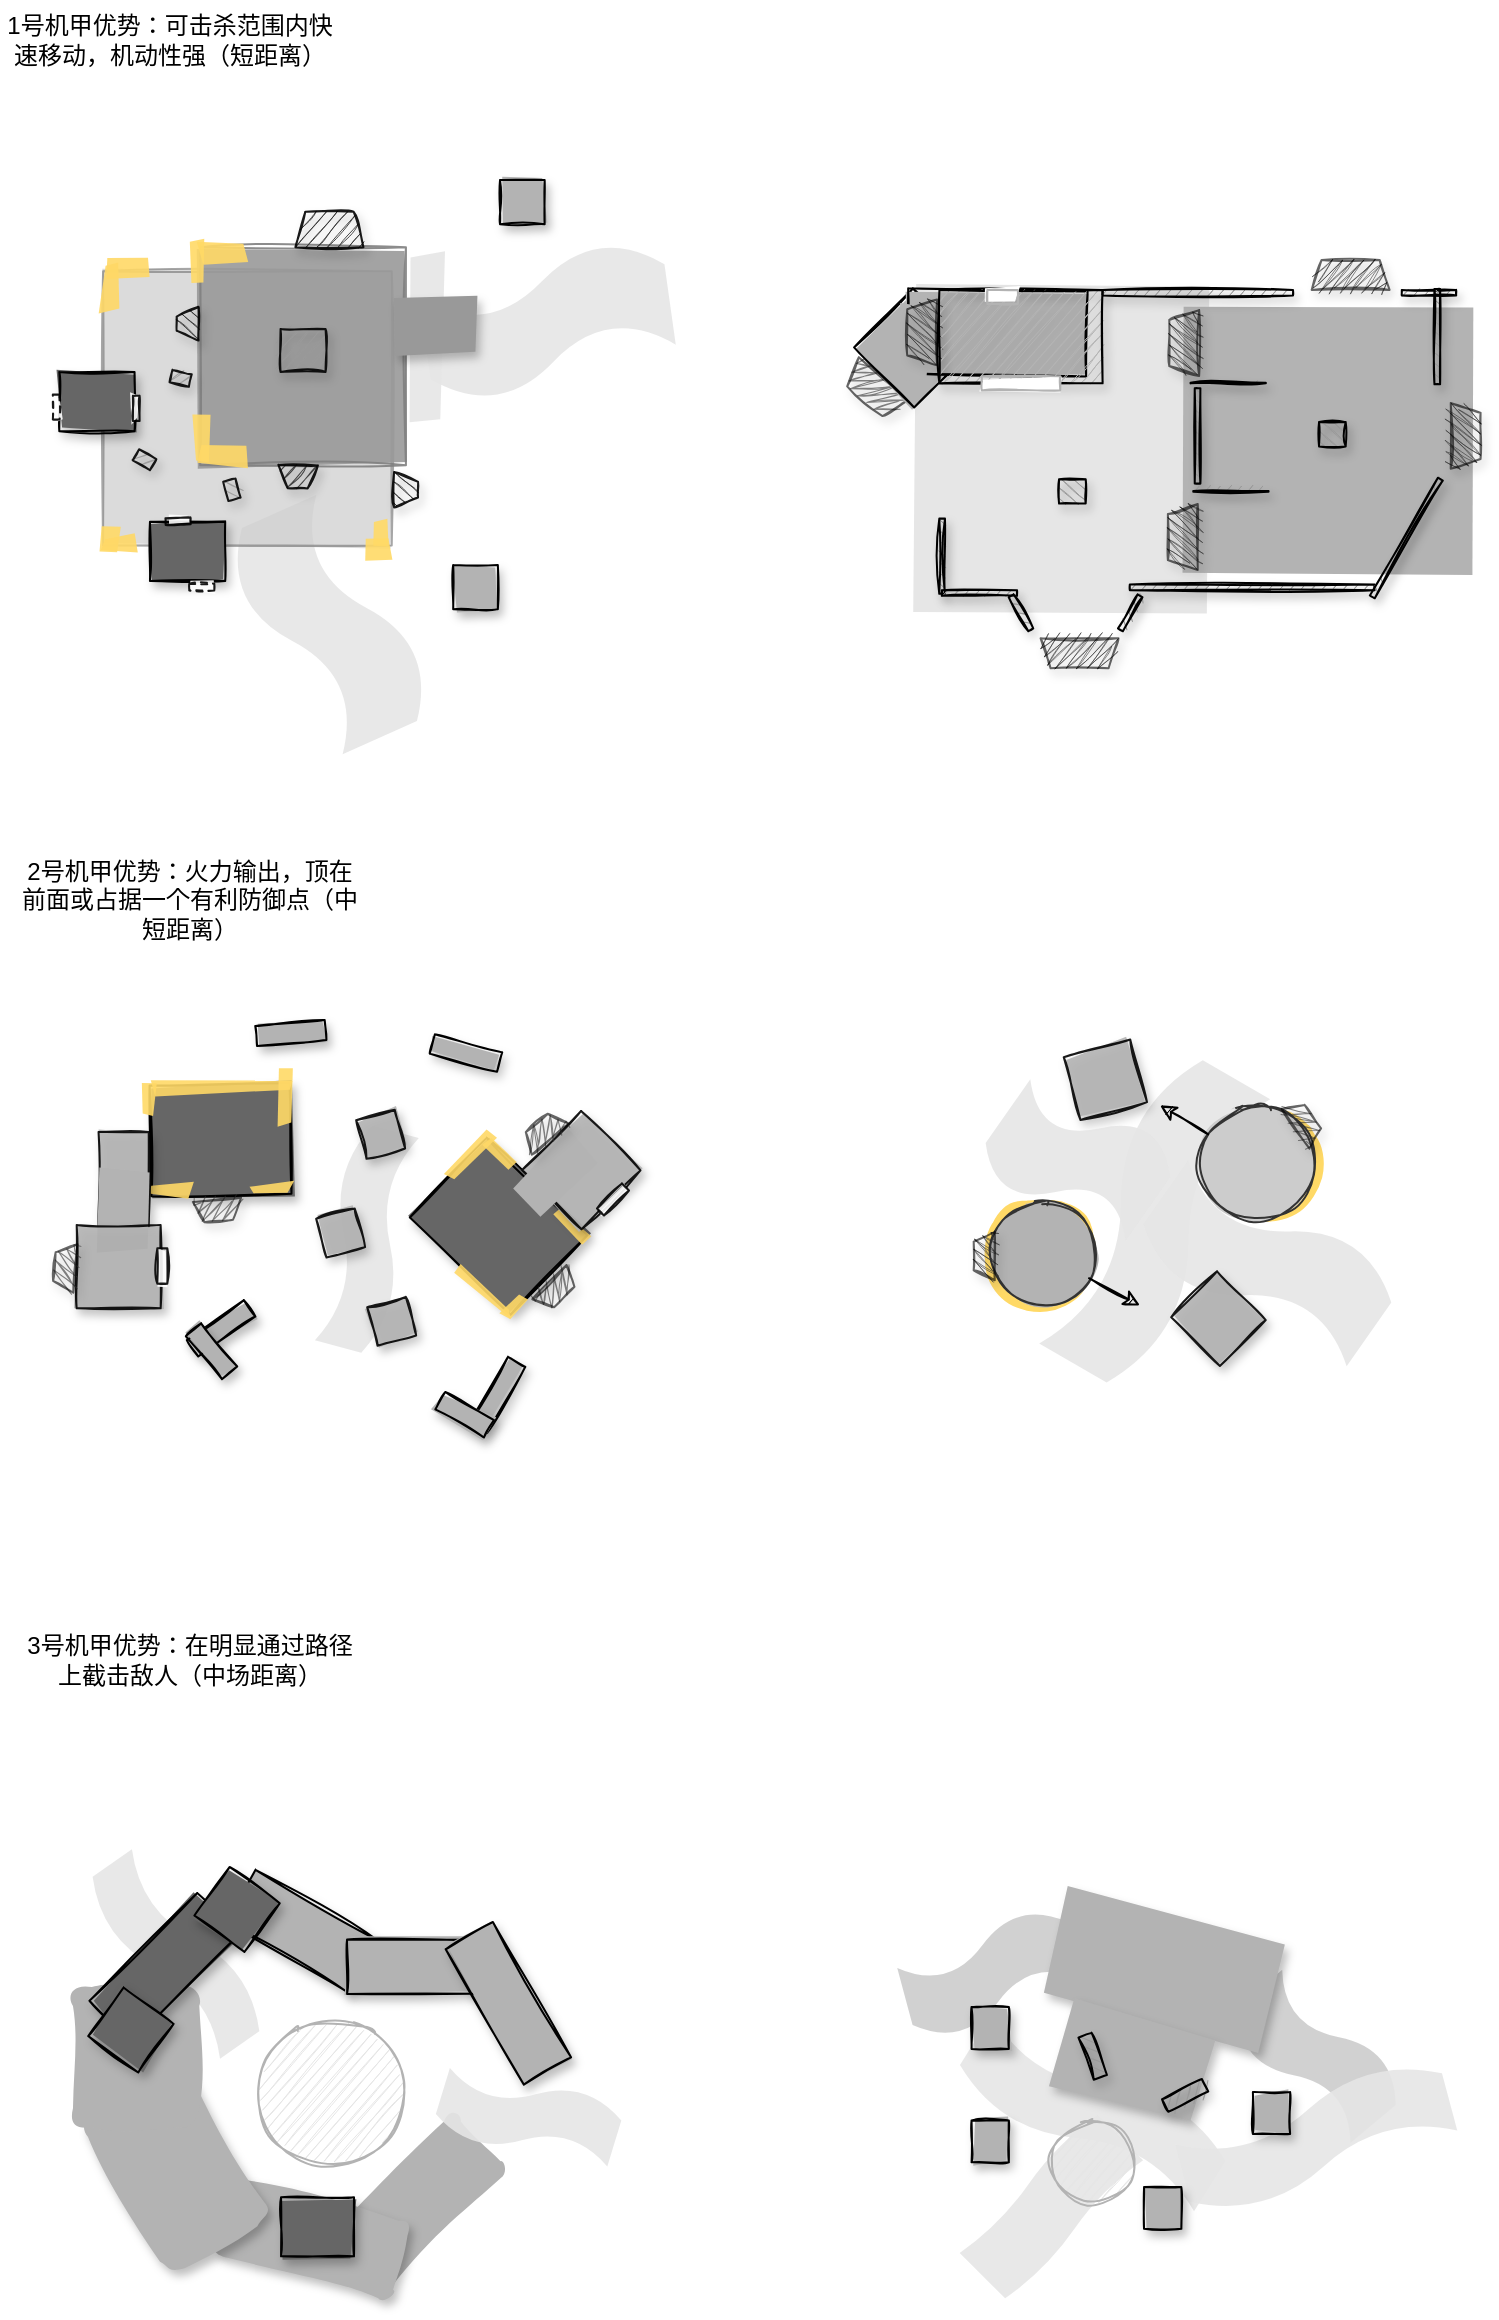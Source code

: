 <mxfile version="13.10.3" type="github">
  <diagram id="uRrmPMn6hUeJW47O7ZRB" name="Page-1">
    <mxGraphModel dx="1128" dy="626" grid="1" gridSize="10" guides="1" tooltips="1" connect="1" arrows="1" fold="1" page="1" pageScale="1" pageWidth="850" pageHeight="1100" math="0" shadow="0">
      <root>
        <mxCell id="0" />
        <mxCell id="1" parent="0" />
        <mxCell id="pdZLlbREcnwkes0TjbXj-19" value="3号机甲优势：在明显通过路径上截击敌人（中场距离）" style="text;html=1;strokeColor=none;fillColor=none;align=center;verticalAlign=middle;whiteSpace=wrap;rounded=0;" parent="1" vertex="1">
          <mxGeometry x="50" y="900" width="170" height="40" as="geometry" />
        </mxCell>
        <mxCell id="pdZLlbREcnwkes0TjbXj-83" value="1号机甲优势：可击杀范围内快速移动，机动性强（短距离）" style="text;html=1;strokeColor=none;fillColor=none;align=center;verticalAlign=middle;whiteSpace=wrap;rounded=0;" parent="1" vertex="1">
          <mxGeometry x="40" y="90" width="170" height="40" as="geometry" />
        </mxCell>
        <mxCell id="pdZLlbREcnwkes0TjbXj-182" value="" style="group" parent="1" vertex="1" connectable="0">
          <mxGeometry x="66.33" y="158.08" width="453.67" height="311.92" as="geometry" />
        </mxCell>
        <mxCell id="pdZLlbREcnwkes0TjbXj-125" value="" style="shape=tape;whiteSpace=wrap;html=1;shadow=0;opacity=90;rotation=-188;strokeColor=none;fillColor=#E6E6E6;" parent="pdZLlbREcnwkes0TjbXj-182" vertex="1">
          <mxGeometry x="185.572" y="58.85" width="123.757" height="67.782" as="geometry" />
        </mxCell>
        <mxCell id="pdZLlbREcnwkes0TjbXj-124" value="" style="shape=tape;whiteSpace=wrap;html=1;shadow=0;opacity=90;rotation=66;strokeColor=none;fillColor=#E6E6E6;" parent="pdZLlbREcnwkes0TjbXj-182" vertex="1">
          <mxGeometry x="76.505" y="210.303" width="123.757" height="67.782" as="geometry" />
        </mxCell>
        <mxCell id="pdZLlbREcnwkes0TjbXj-73" value="" style="rounded=0;whiteSpace=wrap;html=1;sketch=1;fillStyle=solid;shadow=0;strokeWidth=1;fillColor=#CCCCCC;strokeColor=#808080;rotation=0;opacity=70;" parent="pdZLlbREcnwkes0TjbXj-182" vertex="1">
          <mxGeometry x="25.203" y="67.601" width="144.336" height="137.049" as="geometry" />
        </mxCell>
        <mxCell id="pdZLlbREcnwkes0TjbXj-84" value="" style="shape=trapezoid;perimeter=trapezoidPerimeter;whiteSpace=wrap;html=1;fixedSize=1;strokeWidth=1;sketch=1;shadow=1;rotation=90;fillStyle=hachure;size=4.945;fillColor=#333333;opacity=90;" parent="pdZLlbREcnwkes0TjbXj-182" vertex="1">
          <mxGeometry x="167.849" y="170.759" width="17.723" height="11.984" as="geometry" />
        </mxCell>
        <mxCell id="pdZLlbREcnwkes0TjbXj-88" value="" style="rounded=0;whiteSpace=wrap;html=1;sketch=1;fillStyle=solid;shadow=1;strokeWidth=1;fillColor=#666666;" parent="pdZLlbREcnwkes0TjbXj-182" vertex="1">
          <mxGeometry x="3.317" y="117.889" width="37.641" height="29.601" as="geometry" />
        </mxCell>
        <mxCell id="pdZLlbREcnwkes0TjbXj-89" value="" style="rounded=0;whiteSpace=wrap;html=1;sketch=1;fillStyle=solid;shadow=1;strokeWidth=1;fillColor=#666666;" parent="pdZLlbREcnwkes0TjbXj-182" vertex="1">
          <mxGeometry x="48.645" y="192.802" width="37.641" height="29.601" as="geometry" />
        </mxCell>
        <mxCell id="pdZLlbREcnwkes0TjbXj-93" value="" style="rounded=0;whiteSpace=wrap;html=1;sketch=1;fillStyle=solid;shadow=0;strokeWidth=1;strokeColor=#808080;rotation=0;opacity=90;fillColor=#999999;" parent="pdZLlbREcnwkes0TjbXj-182" vertex="1">
          <mxGeometry x="73.77" y="55.529" width="102.873" height="109.015" as="geometry" />
        </mxCell>
        <mxCell id="pdZLlbREcnwkes0TjbXj-91" value="" style="shape=trapezoid;perimeter=trapezoidPerimeter;whiteSpace=wrap;html=1;fixedSize=1;strokeWidth=1;sketch=1;shadow=1;rotation=-90;fillStyle=hachure;size=4.945;fillColor=#333333;opacity=90;" parent="pdZLlbREcnwkes0TjbXj-182" vertex="1">
          <mxGeometry x="59.03" y="88.275" width="16.871" height="10.974" as="geometry" />
        </mxCell>
        <mxCell id="pdZLlbREcnwkes0TjbXj-94" value="" style="shape=trapezoid;perimeter=trapezoidPerimeter;whiteSpace=wrap;html=1;fixedSize=1;strokeWidth=1;sketch=1;shadow=1;rotation=-179;fillStyle=hachure;size=4.945;fillColor=#333333;opacity=90;" parent="pdZLlbREcnwkes0TjbXj-182" vertex="1">
          <mxGeometry x="112.711" y="164.543" width="19.819" height="11.537" as="geometry" />
        </mxCell>
        <mxCell id="pdZLlbREcnwkes0TjbXj-97" value="" style="shape=trapezoid;perimeter=trapezoidPerimeter;whiteSpace=wrap;html=1;fixedSize=1;strokeWidth=1;sketch=1;shadow=1;rotation=0;fillStyle=hachure;size=4.945;fillColor=#333333;opacity=90;" parent="pdZLlbREcnwkes0TjbXj-182" vertex="1">
          <mxGeometry x="121.37" y="37.777" width="34.027" height="17.754" as="geometry" />
        </mxCell>
        <mxCell id="pdZLlbREcnwkes0TjbXj-98" value="" style="rounded=0;whiteSpace=wrap;html=1;shadow=0;sketch=1;rotation=90;opacity=90;fillStyle=solid;fillColor=#FFFFFF;dashed=1;" parent="pdZLlbREcnwkes0TjbXj-182" vertex="1">
          <mxGeometry x="-4.497" y="133.75" width="12.545" height="3.389" as="geometry" />
        </mxCell>
        <mxCell id="pdZLlbREcnwkes0TjbXj-99" value="" style="rounded=0;whiteSpace=wrap;html=1;shadow=0;sketch=1;rotation=-180;opacity=90;fillStyle=solid;fillColor=#FFFFFF;dashed=1;" parent="pdZLlbREcnwkes0TjbXj-182" vertex="1">
          <mxGeometry x="68.293" y="223.758" width="12.545" height="3.389" as="geometry" />
        </mxCell>
        <mxCell id="pdZLlbREcnwkes0TjbXj-101" value="" style="rounded=0;whiteSpace=wrap;html=1;shadow=0;sketch=1;strokeColor=none;rotation=-90;fillStyle=solid;opacity=90;fillColor=#E6E6E6;" parent="pdZLlbREcnwkes0TjbXj-182" vertex="1">
          <mxGeometry x="144.677" y="92.809" width="84.091" height="17.285" as="geometry" />
        </mxCell>
        <mxCell id="pdZLlbREcnwkes0TjbXj-87" value="" style="rounded=0;whiteSpace=wrap;html=1;shadow=1;sketch=1;fillStyle=solid;strokeWidth=1;fillColor=#999999;strokeColor=none;" parent="pdZLlbREcnwkes0TjbXj-182" vertex="1">
          <mxGeometry x="169.539" y="80.202" width="42.621" height="29.553" as="geometry" />
        </mxCell>
        <mxCell id="pdZLlbREcnwkes0TjbXj-102" value="" style="rounded=0;whiteSpace=wrap;html=1;shadow=0;sketch=1;rotation=0;fillStyle=solid;strokeColor=none;fillColor=#FFD966;opacity=90;" parent="pdZLlbREcnwkes0TjbXj-182" vertex="1">
          <mxGeometry x="25.338" y="62.307" width="23.442" height="8.751" as="geometry" />
        </mxCell>
        <mxCell id="pdZLlbREcnwkes0TjbXj-103" value="" style="rounded=0;whiteSpace=wrap;html=1;shadow=0;sketch=1;rotation=90;fillStyle=solid;strokeColor=none;fillColor=#FFD966;opacity=90;" parent="pdZLlbREcnwkes0TjbXj-182" vertex="1">
          <mxGeometry x="17.517" y="71.058" width="23.442" height="8.751" as="geometry" />
        </mxCell>
        <mxCell id="pdZLlbREcnwkes0TjbXj-106" value="" style="rounded=0;whiteSpace=wrap;html=1;shadow=0;sketch=1;rotation=90;fillStyle=solid;strokeColor=none;fillColor=#FFD966;opacity=90;" parent="pdZLlbREcnwkes0TjbXj-182" vertex="1">
          <mxGeometry x="22.497" y="197.554" width="13.49" height="8.751" as="geometry" />
        </mxCell>
        <mxCell id="pdZLlbREcnwkes0TjbXj-107" value="" style="rounded=0;whiteSpace=wrap;html=1;shadow=0;sketch=1;rotation=-1;fillStyle=solid;strokeColor=none;fillColor=#FFD966;opacity=90;" parent="pdZLlbREcnwkes0TjbXj-182" vertex="1">
          <mxGeometry x="24.621" y="199.634" width="17.056" height="8.751" as="geometry" />
        </mxCell>
        <mxCell id="pdZLlbREcnwkes0TjbXj-108" value="" style="rounded=0;whiteSpace=wrap;html=1;shadow=0;sketch=1;rotation=90;fillStyle=solid;strokeColor=none;fillColor=#FFD966;opacity=90;" parent="pdZLlbREcnwkes0TjbXj-182" vertex="1">
          <mxGeometry x="62.845" y="147.489" width="23.442" height="8.751" as="geometry" />
        </mxCell>
        <mxCell id="pdZLlbREcnwkes0TjbXj-109" value="" style="rounded=0;whiteSpace=wrap;html=1;shadow=0;sketch=1;rotation=0;fillStyle=solid;strokeColor=none;fillColor=#FFD966;opacity=90;" parent="pdZLlbREcnwkes0TjbXj-182" vertex="1">
          <mxGeometry x="73.741" y="156.24" width="23.442" height="8.751" as="geometry" />
        </mxCell>
        <mxCell id="pdZLlbREcnwkes0TjbXj-110" value="" style="rounded=0;whiteSpace=wrap;html=1;shadow=0;sketch=1;rotation=0;fillStyle=solid;strokeColor=none;fillColor=#FFD966;opacity=90;" parent="pdZLlbREcnwkes0TjbXj-182" vertex="1">
          <mxGeometry x="73.741" y="53.556" width="23.442" height="8.751" as="geometry" />
        </mxCell>
        <mxCell id="pdZLlbREcnwkes0TjbXj-111" value="" style="rounded=0;whiteSpace=wrap;html=1;shadow=0;sketch=1;rotation=90;fillStyle=solid;strokeColor=none;fillColor=#FFD966;opacity=90;" parent="pdZLlbREcnwkes0TjbXj-182" vertex="1">
          <mxGeometry x="61.197" y="58.85" width="23.442" height="8.751" as="geometry" />
        </mxCell>
        <mxCell id="pdZLlbREcnwkes0TjbXj-112" value="" style="rounded=0;whiteSpace=wrap;html=1;shadow=0;sketch=1;rotation=-1;fillStyle=solid;strokeColor=none;fillColor=#FFD966;opacity=90;" parent="pdZLlbREcnwkes0TjbXj-182" vertex="1">
          <mxGeometry x="155.332" y="201.471" width="14.207" height="8.751" as="geometry" />
        </mxCell>
        <mxCell id="pdZLlbREcnwkes0TjbXj-113" value="" style="rounded=0;whiteSpace=wrap;html=1;shadow=0;sketch=1;rotation=90;fillStyle=solid;strokeColor=none;fillColor=#FFD966;opacity=90;" parent="pdZLlbREcnwkes0TjbXj-182" vertex="1">
          <mxGeometry x="157.819" y="195.235" width="14.207" height="8.751" as="geometry" />
        </mxCell>
        <mxCell id="pdZLlbREcnwkes0TjbXj-114" value="" style="rounded=0;whiteSpace=wrap;html=1;shadow=1;glass=0;sketch=1;strokeColor=#000000;fillColor=#999999;gradientColor=none;rotation=30;direction=west;opacity=90;" parent="pdZLlbREcnwkes0TjbXj-182" vertex="1">
          <mxGeometry x="40.959" y="158.612" width="9.945" height="6.378" as="geometry" />
        </mxCell>
        <mxCell id="pdZLlbREcnwkes0TjbXj-115" value="" style="rounded=0;whiteSpace=wrap;html=1;shadow=1;glass=0;sketch=1;strokeColor=#000000;fillColor=#999999;gradientColor=none;rotation=75;direction=west;opacity=90;" parent="pdZLlbREcnwkes0TjbXj-182" vertex="1">
          <mxGeometry x="84.638" y="173.565" width="9.945" height="6.378" as="geometry" />
        </mxCell>
        <mxCell id="pdZLlbREcnwkes0TjbXj-116" value="" style="rounded=0;whiteSpace=wrap;html=1;shadow=1;glass=0;sketch=1;strokeColor=#000000;fillColor=#999999;gradientColor=none;rotation=13;direction=west;opacity=90;" parent="pdZLlbREcnwkes0TjbXj-182" vertex="1">
          <mxGeometry x="59.03" y="117.889" width="9.945" height="6.378" as="geometry" />
        </mxCell>
        <mxCell id="pdZLlbREcnwkes0TjbXj-117" value="" style="rounded=0;whiteSpace=wrap;html=1;shadow=1;glass=0;sketch=1;strokeColor=#000000;fillColor=#999999;gradientColor=none;rotation=0;direction=west;opacity=90;" parent="pdZLlbREcnwkes0TjbXj-182" vertex="1">
          <mxGeometry x="113.947" y="96.402" width="22.511" height="21.487" as="geometry" />
        </mxCell>
        <mxCell id="pdZLlbREcnwkes0TjbXj-127" value="" style="rounded=0;whiteSpace=wrap;html=1;shadow=0;sketch=1;rotation=90;opacity=90;fillStyle=solid;fillColor=#FFFFFF;" parent="pdZLlbREcnwkes0TjbXj-182" vertex="1">
          <mxGeometry x="35.518" y="134.428" width="12.545" height="3.389" as="geometry" />
        </mxCell>
        <mxCell id="pdZLlbREcnwkes0TjbXj-128" value="" style="rounded=0;whiteSpace=wrap;html=1;shadow=0;sketch=1;rotation=-2;opacity=90;fillStyle=solid;fillColor=#FFFFFF;" parent="pdZLlbREcnwkes0TjbXj-182" vertex="1">
          <mxGeometry x="56.43" y="190.829" width="12.545" height="3.389" as="geometry" />
        </mxCell>
        <mxCell id="en0ENhp2r74Tzq42o4tC-1" value="" style="rounded=0;whiteSpace=wrap;html=1;sketch=1;fillStyle=solid;shadow=1;strokeWidth=1;fillColor=#B3B3B3;" vertex="1" parent="pdZLlbREcnwkes0TjbXj-182">
          <mxGeometry x="200.26" y="214.41" width="22.33" height="22.08" as="geometry" />
        </mxCell>
        <mxCell id="pdZLlbREcnwkes0TjbXj-183" value="" style="group" parent="1" vertex="1" connectable="0">
          <mxGeometry x="66.33" y="599.999" width="293.908" height="208.726" as="geometry" />
        </mxCell>
        <mxCell id="pdZLlbREcnwkes0TjbXj-143" value="" style="shape=tape;whiteSpace=wrap;html=1;shadow=0;opacity=90;rotation=105;strokeColor=none;fillColor=#E6E6E6;" parent="pdZLlbREcnwkes0TjbXj-183" vertex="1">
          <mxGeometry x="101.57" y="89.571" width="111.08" height="40" as="geometry" />
        </mxCell>
        <mxCell id="pdZLlbREcnwkes0TjbXj-130" value="" style="rounded=0;whiteSpace=wrap;html=1;sketch=1;fillStyle=solid;shadow=1;strokeWidth=1;fillColor=#666666;rotation=-1;" parent="pdZLlbREcnwkes0TjbXj-183" vertex="1">
          <mxGeometry x="48.93" y="32.191" width="70" height="55.33" as="geometry" />
        </mxCell>
        <mxCell id="pdZLlbREcnwkes0TjbXj-135" value="" style="rounded=0;whiteSpace=wrap;html=1;shadow=0;sketch=1;rotation=-1;fillStyle=solid;strokeColor=none;fillColor=#FFD966;opacity=90;" parent="pdZLlbREcnwkes0TjbXj-183" vertex="1">
          <mxGeometry x="48.93" y="82.171" width="20" height="5.35" as="geometry" />
        </mxCell>
        <mxCell id="pdZLlbREcnwkes0TjbXj-136" value="" style="rounded=0;whiteSpace=wrap;html=1;shadow=0;sketch=1;rotation=90;fillStyle=solid;strokeColor=none;fillColor=#FFD966;opacity=90;" parent="pdZLlbREcnwkes0TjbXj-183" vertex="1">
          <mxGeometry x="39.91" y="35.211" width="16.57" height="5.35" as="geometry" />
        </mxCell>
        <mxCell id="pdZLlbREcnwkes0TjbXj-137" value="" style="rounded=0;whiteSpace=wrap;html=1;shadow=0;sketch=1;rotation=-1;fillStyle=solid;strokeColor=none;fillColor=#FFD966;opacity=90;" parent="pdZLlbREcnwkes0TjbXj-183" vertex="1">
          <mxGeometry x="98.93" y="82.171" width="20" height="5.35" as="geometry" />
        </mxCell>
        <mxCell id="pdZLlbREcnwkes0TjbXj-138" value="" style="rounded=0;whiteSpace=wrap;html=1;shadow=0;sketch=1;rotation=90;fillStyle=solid;strokeColor=none;fillColor=#FFD966;opacity=90;" parent="pdZLlbREcnwkes0TjbXj-183" vertex="1">
          <mxGeometry x="101.66" y="35.421" width="30.1" height="5.35" as="geometry" />
        </mxCell>
        <mxCell id="pdZLlbREcnwkes0TjbXj-146" value="" style="shape=trapezoid;perimeter=trapezoidPerimeter;whiteSpace=wrap;html=1;fixedSize=1;strokeWidth=1;sketch=1;shadow=1;rotation=-185;fillStyle=zigzag;size=4.945;fillColor=#333333;opacity=60;" parent="pdZLlbREcnwkes0TjbXj-183" vertex="1">
          <mxGeometry x="70.48" y="89.941" width="24.23" height="10.55" as="geometry" />
        </mxCell>
        <mxCell id="pdZLlbREcnwkes0TjbXj-145" value="" style="rounded=0;whiteSpace=wrap;html=1;sketch=1;fillStyle=solid;shadow=1;strokeWidth=1;fillColor=#B3B3B3;opacity=90;rotation=90;direction=west;" parent="pdZLlbREcnwkes0TjbXj-183" vertex="1">
          <mxGeometry x="11.79" y="67.161" width="47.37" height="25.09" as="geometry" />
        </mxCell>
        <mxCell id="pdZLlbREcnwkes0TjbXj-147" value="" style="rounded=0;whiteSpace=wrap;html=1;shadow=0;sketch=1;strokeColor=none;rotation=-90;fillStyle=solid;fillColor=#B3B3B3;" parent="pdZLlbREcnwkes0TjbXj-183" vertex="1">
          <mxGeometry x="15.47" y="83.631" width="40" height="23.16" as="geometry" />
        </mxCell>
        <mxCell id="pdZLlbREcnwkes0TjbXj-153" value="" style="rounded=0;whiteSpace=wrap;html=1;sketch=1;fillStyle=solid;shadow=1;strokeWidth=1;fillColor=#B3B3B3;rotation=-35;" parent="pdZLlbREcnwkes0TjbXj-183" vertex="1">
          <mxGeometry x="66.78" y="149.171" width="34.87" height="10" as="geometry" />
        </mxCell>
        <mxCell id="pdZLlbREcnwkes0TjbXj-155" value="" style="rounded=0;whiteSpace=wrap;html=1;sketch=1;fillStyle=solid;shadow=1;strokeWidth=1;fillColor=#B3B3B3;rotation=-60;" parent="pdZLlbREcnwkes0TjbXj-183" vertex="1">
          <mxGeometry x="203.5" y="182.371" width="38" height="10" as="geometry" />
        </mxCell>
        <mxCell id="pdZLlbREcnwkes0TjbXj-157" value="" style="rounded=0;whiteSpace=wrap;html=1;shadow=0;sketch=1;rotation=-1;fillStyle=solid;strokeColor=none;fillColor=#FFD966;opacity=90;" parent="pdZLlbREcnwkes0TjbXj-183" vertex="1">
          <mxGeometry x="51.0" y="30.301" width="67.99" height="5.35" as="geometry" />
        </mxCell>
        <mxCell id="pdZLlbREcnwkes0TjbXj-158" value="" style="rounded=0;whiteSpace=wrap;html=1;sketch=1;fillStyle=solid;shadow=1;strokeWidth=1;fillColor=#B3B3B3;opacity=90;rotation=-15;" parent="pdZLlbREcnwkes0TjbXj-183" vertex="1">
          <mxGeometry x="153.98" y="47.161" width="20" height="20" as="geometry" />
        </mxCell>
        <mxCell id="pdZLlbREcnwkes0TjbXj-159" value="" style="rounded=0;whiteSpace=wrap;html=1;sketch=1;fillStyle=solid;shadow=1;strokeWidth=1;fillColor=#666666;rotation=-136;" parent="pdZLlbREcnwkes0TjbXj-183" vertex="1">
          <mxGeometry x="188.0" y="75.496" width="70" height="55.33" as="geometry" />
        </mxCell>
        <mxCell id="pdZLlbREcnwkes0TjbXj-160" value="" style="rounded=0;whiteSpace=wrap;html=1;shadow=0;sketch=1;rotation=-136;fillStyle=solid;strokeColor=none;fillColor=#FFD966;opacity=90;" parent="pdZLlbREcnwkes0TjbXj-183" vertex="1">
          <mxGeometry x="248.0" y="100.496" width="20" height="5.35" as="geometry" />
        </mxCell>
        <mxCell id="pdZLlbREcnwkes0TjbXj-161" value="" style="rounded=0;whiteSpace=wrap;html=1;shadow=0;sketch=1;rotation=-45;fillStyle=solid;strokeColor=none;fillColor=#FFD966;opacity=90;" parent="pdZLlbREcnwkes0TjbXj-183" vertex="1">
          <mxGeometry x="223.74" y="141.761" width="14" height="5.35" as="geometry" />
        </mxCell>
        <mxCell id="pdZLlbREcnwkes0TjbXj-162" value="" style="rounded=0;whiteSpace=wrap;html=1;shadow=0;sketch=1;rotation=-136;fillStyle=solid;strokeColor=none;fillColor=#FFD966;opacity=90;" parent="pdZLlbREcnwkes0TjbXj-183" vertex="1">
          <mxGeometry x="213.0" y="65.496" width="20" height="5.35" as="geometry" />
        </mxCell>
        <mxCell id="pdZLlbREcnwkes0TjbXj-163" value="" style="rounded=0;whiteSpace=wrap;html=1;shadow=0;sketch=1;rotation=-45;fillStyle=solid;strokeColor=none;fillColor=#FFD966;opacity=90;" parent="pdZLlbREcnwkes0TjbXj-183" vertex="1">
          <mxGeometry x="194.0" y="65.496" width="30.1" height="5.35" as="geometry" />
        </mxCell>
        <mxCell id="pdZLlbREcnwkes0TjbXj-164" value="" style="shape=trapezoid;perimeter=trapezoidPerimeter;whiteSpace=wrap;html=1;fixedSize=1;strokeWidth=1;sketch=1;shadow=1;rotation=-225;fillStyle=zigzag;size=4.945;fillColor=#333333;opacity=60;" parent="pdZLlbREcnwkes0TjbXj-183" vertex="1">
          <mxGeometry x="240.0" y="129.496" width="24.23" height="10.55" as="geometry" />
        </mxCell>
        <mxCell id="pdZLlbREcnwkes0TjbXj-166" value="" style="rounded=0;whiteSpace=wrap;html=1;sketch=1;fillStyle=solid;shadow=1;strokeWidth=1;fillColor=#B3B3B3;opacity=90;rotation=-135;" parent="pdZLlbREcnwkes0TjbXj-183" vertex="1">
          <mxGeometry x="243.33" y="54.246" width="42" height="41.66" as="geometry" />
        </mxCell>
        <mxCell id="pdZLlbREcnwkes0TjbXj-167" value="" style="rounded=0;whiteSpace=wrap;html=1;shadow=0;sketch=1;strokeColor=none;rotation=-225;fillStyle=solid;fillColor=#B3B3B3;" parent="pdZLlbREcnwkes0TjbXj-183" vertex="1">
          <mxGeometry x="231.33" y="65.246" width="40" height="23.16" as="geometry" />
        </mxCell>
        <mxCell id="pdZLlbREcnwkes0TjbXj-168" value="" style="shape=trapezoid;perimeter=trapezoidPerimeter;whiteSpace=wrap;html=1;fixedSize=1;strokeWidth=1;sketch=1;shadow=1;rotation=-40;fillStyle=zigzag;size=4.945;fillColor=#333333;opacity=60;" parent="pdZLlbREcnwkes0TjbXj-183" vertex="1">
          <mxGeometry x="233.33" y="50.246" width="24.23" height="10.55" as="geometry" />
        </mxCell>
        <mxCell id="pdZLlbREcnwkes0TjbXj-169" value="" style="rounded=0;whiteSpace=wrap;html=1;shadow=0;sketch=1;rotation=-45;opacity=90;fillStyle=solid;fillColor=#FFFFFF;" parent="pdZLlbREcnwkes0TjbXj-183" vertex="1">
          <mxGeometry x="271.33" y="87.246" width="17.66" height="5" as="geometry" />
        </mxCell>
        <mxCell id="pdZLlbREcnwkes0TjbXj-170" value="" style="rounded=0;whiteSpace=wrap;html=1;shadow=0;sketch=1;rotation=-136;fillStyle=solid;strokeColor=none;fillColor=#FFD966;opacity=90;" parent="pdZLlbREcnwkes0TjbXj-183" vertex="1">
          <mxGeometry x="198.0" y="132.496" width="35" height="5.35" as="geometry" />
        </mxCell>
        <mxCell id="pdZLlbREcnwkes0TjbXj-172" value="" style="rounded=0;whiteSpace=wrap;html=1;sketch=1;fillStyle=solid;shadow=1;strokeWidth=1;fillColor=#B3B3B3;opacity=90;rotation=-15;" parent="pdZLlbREcnwkes0TjbXj-183" vertex="1">
          <mxGeometry x="133.98" y="96.491" width="20" height="20" as="geometry" />
        </mxCell>
        <mxCell id="pdZLlbREcnwkes0TjbXj-173" value="" style="rounded=0;whiteSpace=wrap;html=1;sketch=1;fillStyle=solid;shadow=1;strokeWidth=1;fillColor=#B3B3B3;opacity=90;rotation=-15;" parent="pdZLlbREcnwkes0TjbXj-183" vertex="1">
          <mxGeometry x="159.5" y="140.661" width="20" height="20" as="geometry" />
        </mxCell>
        <mxCell id="pdZLlbREcnwkes0TjbXj-177" value="" style="group;rotation=-180;" parent="pdZLlbREcnwkes0TjbXj-183" vertex="1" connectable="0">
          <mxGeometry x="2.842e-14" y="102.501" width="57.536" height="41.66" as="geometry" />
        </mxCell>
        <mxCell id="pdZLlbREcnwkes0TjbXj-131" value="" style="rounded=0;whiteSpace=wrap;html=1;sketch=1;fillStyle=solid;shadow=1;strokeWidth=1;fillColor=#B3B3B3;opacity=90;rotation=-180;" parent="pdZLlbREcnwkes0TjbXj-177" vertex="1">
          <mxGeometry x="12" width="42" height="41.66" as="geometry" />
        </mxCell>
        <mxCell id="pdZLlbREcnwkes0TjbXj-148" value="" style="shape=trapezoid;perimeter=trapezoidPerimeter;whiteSpace=wrap;html=1;fixedSize=1;strokeWidth=1;sketch=1;shadow=1;rotation=-85;fillStyle=zigzag;size=4.945;fillColor=#333333;opacity=60;" parent="pdZLlbREcnwkes0TjbXj-177" vertex="1">
          <mxGeometry x="-6" y="16" width="24.23" height="10.55" as="geometry" />
        </mxCell>
        <mxCell id="pdZLlbREcnwkes0TjbXj-152" value="" style="rounded=0;whiteSpace=wrap;html=1;shadow=0;sketch=1;rotation=-90;opacity=90;fillStyle=solid;fillColor=#FFFFFF;" parent="pdZLlbREcnwkes0TjbXj-177" vertex="1">
          <mxGeometry x="46" y="18" width="17.66" height="5" as="geometry" />
        </mxCell>
        <mxCell id="pdZLlbREcnwkes0TjbXj-178" value="" style="rounded=0;whiteSpace=wrap;html=1;sketch=1;fillStyle=solid;shadow=1;strokeWidth=1;fillColor=#B3B3B3;rotation=50;" parent="pdZLlbREcnwkes0TjbXj-183" vertex="1">
          <mxGeometry x="65.39" y="160.661" width="28.1" height="10" as="geometry" />
        </mxCell>
        <mxCell id="pdZLlbREcnwkes0TjbXj-179" value="" style="rounded=0;whiteSpace=wrap;html=1;sketch=1;fillStyle=solid;shadow=1;strokeWidth=1;fillColor=#B3B3B3;rotation=30;" parent="pdZLlbREcnwkes0TjbXj-183" vertex="1">
          <mxGeometry x="191.95" y="192.371" width="28.1" height="10" as="geometry" />
        </mxCell>
        <mxCell id="pdZLlbREcnwkes0TjbXj-180" value="" style="rounded=0;whiteSpace=wrap;html=1;sketch=1;fillStyle=solid;shadow=1;strokeWidth=1;fillColor=#B3B3B3;rotation=-5;" parent="pdZLlbREcnwkes0TjbXj-183" vertex="1">
          <mxGeometry x="101.66" y="1.501" width="34.87" height="10" as="geometry" />
        </mxCell>
        <mxCell id="pdZLlbREcnwkes0TjbXj-181" value="" style="rounded=0;whiteSpace=wrap;html=1;sketch=1;fillStyle=solid;shadow=1;strokeWidth=1;fillColor=#B3B3B3;rotation=15;" parent="pdZLlbREcnwkes0TjbXj-183" vertex="1">
          <mxGeometry x="189.23" y="11.501" width="34.87" height="10" as="geometry" />
        </mxCell>
        <mxCell id="en0ENhp2r74Tzq42o4tC-2" value="" style="rounded=0;whiteSpace=wrap;html=1;sketch=1;fillStyle=solid;shadow=1;strokeWidth=1;fillColor=#B3B3B3;" vertex="1" parent="1">
          <mxGeometry x="290" y="180" width="22.33" height="22.08" as="geometry" />
        </mxCell>
        <mxCell id="en0ENhp2r74Tzq42o4tC-3" value="" style="group" vertex="1" connectable="0" parent="1">
          <mxGeometry x="486.02" y="1034.27" width="285.22" height="206.41" as="geometry" />
        </mxCell>
        <mxCell id="pdZLlbREcnwkes0TjbXj-196" value="" style="shape=tape;whiteSpace=wrap;html=1;shadow=0;opacity=90;rotation=50;strokeColor=none;fillColor=#CCCCCC;" parent="en0ENhp2r74Tzq42o4tC-3" vertex="1">
          <mxGeometry x="167.986" y="59.241" width="88.307" height="49.302" as="geometry" />
        </mxCell>
        <mxCell id="pdZLlbREcnwkes0TjbXj-190" value="" style="shape=tape;whiteSpace=wrap;html=1;shadow=0;opacity=90;rotation=-15;strokeColor=none;fillColor=#CCCCCC;" parent="en0ENhp2r74Tzq42o4tC-3" vertex="1">
          <mxGeometry x="4.926" y="17.914" width="88.307" height="49.302" as="geometry" />
        </mxCell>
        <mxCell id="pdZLlbREcnwkes0TjbXj-184" value="" style="shape=tape;whiteSpace=wrap;html=1;shadow=0;opacity=90;rotation=-148;strokeColor=none;fillColor=#E6E6E6;" parent="en0ENhp2r74Tzq42o4tC-3" vertex="1">
          <mxGeometry x="31.327" y="87.577" width="138.001" height="49.302" as="geometry" />
        </mxCell>
        <mxCell id="pdZLlbREcnwkes0TjbXj-185" value="" style="shape=tape;whiteSpace=wrap;html=1;shadow=0;opacity=90;rotation=-195;strokeColor=none;fillColor=#E6E6E6;" parent="en0ENhp2r74Tzq42o4tC-3" vertex="1">
          <mxGeometry x="143.139" y="99.902" width="138.001" height="49.302" as="geometry" />
        </mxCell>
        <mxCell id="pdZLlbREcnwkes0TjbXj-189" value="" style="rounded=0;whiteSpace=wrap;html=1;sketch=1;fillStyle=solid;shadow=1;strokeWidth=1;fillColor=#B3B3B3;rotation=15;strokeColor=none;" parent="en0ENhp2r74Tzq42o4tC-3" vertex="1">
          <mxGeometry x="79.418" y="13.415" width="111.812" height="55.181" as="geometry" />
        </mxCell>
        <mxCell id="pdZLlbREcnwkes0TjbXj-194" value="" style="shape=tape;whiteSpace=wrap;html=1;shadow=0;opacity=90;rotation=-225;strokeColor=none;fillColor=#E6E6E6;size=0.131;" parent="en0ENhp2r74Tzq42o4tC-3" vertex="1">
          <mxGeometry x="30.89" y="140.55" width="97.58" height="36.98" as="geometry" />
        </mxCell>
        <mxCell id="pdZLlbREcnwkes0TjbXj-195" value="" style="ellipse;whiteSpace=wrap;html=1;aspect=fixed;shadow=0;sketch=1;fillStyle=hachure;fillColor=#E6E6E6;strokeColor=#B3B3B3;" parent="en0ENhp2r74Tzq42o4tC-3" vertex="1">
          <mxGeometry x="78.921" y="115.938" width="42.473" height="42.473" as="geometry" />
        </mxCell>
        <mxCell id="pdZLlbREcnwkes0TjbXj-197" value="" style="rounded=0;whiteSpace=wrap;html=1;sketch=1;fillStyle=solid;shadow=1;strokeWidth=1;fillColor=#B3B3B3;" parent="en0ENhp2r74Tzq42o4tC-3" vertex="1">
          <mxGeometry x="39.762" y="59.241" width="18.635" height="20.953" as="geometry" />
        </mxCell>
        <mxCell id="pdZLlbREcnwkes0TjbXj-198" value="" style="rounded=0;whiteSpace=wrap;html=1;sketch=1;fillStyle=solid;shadow=1;strokeWidth=1;fillColor=#B3B3B3;" parent="en0ENhp2r74Tzq42o4tC-3" vertex="1">
          <mxGeometry x="180.41" y="101.751" width="18.635" height="20.953" as="geometry" />
        </mxCell>
        <mxCell id="pdZLlbREcnwkes0TjbXj-202" value="" style="rounded=0;whiteSpace=wrap;html=1;sketch=1;fillStyle=solid;shadow=1;strokeWidth=1;fillColor=#B3B3B3;" parent="en0ENhp2r74Tzq42o4tC-3" vertex="1">
          <mxGeometry x="126.007" y="149.204" width="18.635" height="20.953" as="geometry" />
        </mxCell>
        <mxCell id="pdZLlbREcnwkes0TjbXj-203" value="" style="rounded=0;whiteSpace=wrap;html=1;sketch=1;fillStyle=solid;shadow=1;strokeWidth=1;fillColor=#B3B3B3;" parent="en0ENhp2r74Tzq42o4tC-3" vertex="1">
          <mxGeometry x="39.762" y="115.938" width="18.635" height="20.953" as="geometry" />
        </mxCell>
        <mxCell id="pdZLlbREcnwkes0TjbXj-205" value="" style="rounded=0;whiteSpace=wrap;html=1;sketch=1;fillStyle=solid;shadow=1;strokeWidth=1;fillColor=#B3B3B3;rotation=15;strokeColor=none;" parent="en0ENhp2r74Tzq42o4tC-3" vertex="1">
          <mxGeometry x="83.195" y="64.22" width="74.542" height="43.422" as="geometry" />
        </mxCell>
        <mxCell id="pdZLlbREcnwkes0TjbXj-207" value="" style="rounded=0;whiteSpace=wrap;html=1;shadow=1;glass=0;sketch=1;strokeColor=#000000;fillColor=#999999;gradientColor=none;rotation=-110;direction=west;" parent="en0ENhp2r74Tzq42o4tC-3" vertex="1">
          <mxGeometry x="89.134" y="80.379" width="22.387" height="7.025" as="geometry" />
        </mxCell>
        <mxCell id="pdZLlbREcnwkes0TjbXj-208" value="" style="rounded=0;whiteSpace=wrap;html=1;shadow=1;glass=0;sketch=1;strokeColor=#000000;fillColor=#999999;gradientColor=none;rotation=-207;direction=west;" parent="en0ENhp2r74Tzq42o4tC-3" vertex="1">
          <mxGeometry x="135.349" y="99.902" width="22.387" height="7.025" as="geometry" />
        </mxCell>
        <mxCell id="en0ENhp2r74Tzq42o4tC-52" value="" style="group" vertex="1" connectable="0" parent="1">
          <mxGeometry x="460" y="220" width="320" height="204.1" as="geometry" />
        </mxCell>
        <mxCell id="en0ENhp2r74Tzq42o4tC-26" value="" style="rounded=0;whiteSpace=wrap;html=1;shadow=0;sketch=1;strokeColor=none;rotation=-90;fillStyle=solid;glass=0;fillColor=#E6E6E6;" vertex="1" parent="en0ENhp2r74Tzq42o4tC-52">
          <mxGeometry x="28.879" y="22.209" width="163.701" height="145.434" as="geometry" />
        </mxCell>
        <mxCell id="en0ENhp2r74Tzq42o4tC-50" value="" style="rounded=0;whiteSpace=wrap;html=1;shadow=0;sketch=1;strokeColor=none;rotation=-90;fillStyle=solid;glass=0;fillColor=#B3B3B3;" vertex="1" parent="en0ENhp2r74Tzq42o4tC-52">
          <mxGeometry x="175.31" y="17.733" width="135.702" height="144.825" as="geometry" />
        </mxCell>
        <mxCell id="en0ENhp2r74Tzq42o4tC-19" value="" style="shape=trapezoid;perimeter=trapezoidPerimeter;whiteSpace=wrap;html=1;fixedSize=1;strokeWidth=1;sketch=1;shadow=1;rotation=-140;fillStyle=zigzag;size=4.945;fillColor=#333333;opacity=60;" vertex="1" parent="en0ENhp2r74Tzq42o4tC-52">
          <mxGeometry x="0.757" y="57.434" width="32.95" height="14.943" as="geometry" />
        </mxCell>
        <mxCell id="en0ENhp2r74Tzq42o4tC-20" value="" style="rounded=0;whiteSpace=wrap;html=1;sketch=1;fillStyle=solid;shadow=0;strokeWidth=1;fillColor=#B3B3B3;glass=0;rotation=-45;" vertex="1" parent="en0ENhp2r74Tzq42o4tC-52">
          <mxGeometry x="15.96" y="22.761" width="41.598" height="42.491" as="geometry" />
        </mxCell>
        <mxCell id="en0ENhp2r74Tzq42o4tC-22" value="" style="rounded=0;whiteSpace=wrap;html=1;sketch=1;fillStyle=solid;shadow=0;strokeWidth=1;fillColor=#B3B3B3;glass=0;rotation=1;" vertex="1" parent="en0ENhp2r74Tzq42o4tC-52">
          <mxGeometry x="33.706" y="14.943" width="89.752" height="42.491" as="geometry" />
        </mxCell>
        <mxCell id="en0ENhp2r74Tzq42o4tC-23" value="" style="rounded=0;whiteSpace=wrap;html=1;shadow=0;sketch=1;strokeColor=none;rotation=-90;fillStyle=solid;fillColor=#B3B3B3;glass=0;" vertex="1" parent="en0ENhp2r74Tzq42o4tC-52">
          <mxGeometry x="18.761" y="34.531" width="38.729" height="13.98" as="geometry" />
        </mxCell>
        <mxCell id="en0ENhp2r74Tzq42o4tC-24" value="" style="shape=trapezoid;perimeter=trapezoidPerimeter;whiteSpace=wrap;html=1;fixedSize=1;strokeWidth=1;sketch=1;shadow=1;rotation=-90;fillStyle=zigzag;size=4.945;fillColor=#333333;opacity=60;" vertex="1" parent="en0ENhp2r74Tzq42o4tC-52">
          <mxGeometry x="24.609" y="28.724" width="32.95" height="14.943" as="geometry" />
        </mxCell>
        <mxCell id="en0ENhp2r74Tzq42o4tC-25" value="" style="rounded=0;whiteSpace=wrap;html=1;sketch=1;fillStyle=hachure;shadow=1;strokeWidth=1;fillColor=#B3B3B3;glass=0;" vertex="1" parent="en0ENhp2r74Tzq42o4tC-52">
          <mxGeometry x="49.712" y="14.943" width="81.592" height="46.74" as="geometry" />
        </mxCell>
        <mxCell id="en0ENhp2r74Tzq42o4tC-28" value="" style="rounded=0;whiteSpace=wrap;html=1;shadow=0;sketch=1;rotation=-180;glass=0;strokeColor=#B3B3B3;fillColor=#FFFFFF;" vertex="1" parent="en0ENhp2r74Tzq42o4tC-52">
          <mxGeometry x="70.899" y="58.171" width="39.205" height="7.082" as="geometry" />
        </mxCell>
        <mxCell id="en0ENhp2r74Tzq42o4tC-29" value="" style="rounded=0;whiteSpace=wrap;html=1;shadow=0;sketch=1;rotation=-180;glass=0;strokeColor=#B3B3B3;fillColor=#FFFFFF;" vertex="1" parent="en0ENhp2r74Tzq42o4tC-52">
          <mxGeometry x="73.727" y="14.943" width="15.19" height="7.082" as="geometry" />
        </mxCell>
        <mxCell id="en0ENhp2r74Tzq42o4tC-30" value="" style="rounded=0;whiteSpace=wrap;html=1;shadow=1;glass=0;sketch=1;strokeColor=#000000;fillColor=#999999;gradientColor=none;rotation=0;direction=west;" vertex="1" parent="en0ENhp2r74Tzq42o4tC-52">
          <mxGeometry x="131.304" y="14.943" width="95.191" height="2.833" as="geometry" />
        </mxCell>
        <mxCell id="en0ENhp2r74Tzq42o4tC-31" value="" style="rounded=0;whiteSpace=wrap;html=1;shadow=1;glass=0;sketch=1;strokeColor=#000000;fillColor=#999999;gradientColor=none;rotation=0;direction=west;" vertex="1" parent="en0ENhp2r74Tzq42o4tC-52">
          <mxGeometry x="175.269" y="61.343" width="37.628" height="0.34" as="geometry" />
        </mxCell>
        <mxCell id="en0ENhp2r74Tzq42o4tC-32" value="" style="shape=trapezoid;perimeter=trapezoidPerimeter;whiteSpace=wrap;html=1;fixedSize=1;strokeWidth=1;sketch=1;shadow=1;rotation=-90;fillStyle=zigzag;size=4.945;fillColor=#333333;opacity=60;" vertex="1" parent="en0ENhp2r74Tzq42o4tC-52">
          <mxGeometry x="155.632" y="34.05" width="32.95" height="14.943" as="geometry" />
        </mxCell>
        <mxCell id="en0ENhp2r74Tzq42o4tC-33" value="" style="rounded=0;whiteSpace=wrap;html=1;shadow=1;glass=0;sketch=1;strokeColor=#000000;fillColor=#999999;gradientColor=none;rotation=90;direction=west;" vertex="1" parent="en0ENhp2r74Tzq42o4tC-52">
          <mxGeometry x="154.925" y="86.527" width="47.718" height="2.833" as="geometry" />
        </mxCell>
        <mxCell id="en0ENhp2r74Tzq42o4tC-34" value="" style="rounded=0;whiteSpace=wrap;html=1;shadow=1;glass=0;sketch=1;strokeColor=#000000;fillColor=#999999;gradientColor=none;rotation=0;direction=west;" vertex="1" parent="en0ENhp2r74Tzq42o4tC-52">
          <mxGeometry x="176.629" y="115.506" width="37.628" height="0.34" as="geometry" />
        </mxCell>
        <mxCell id="en0ENhp2r74Tzq42o4tC-35" value="" style="rounded=0;whiteSpace=wrap;html=1;shadow=1;glass=0;sketch=1;strokeColor=#000000;fillColor=#999999;gradientColor=none;rotation=90;direction=west;" vertex="1" parent="en0ENhp2r74Tzq42o4tC-52">
          <mxGeometry x="32.251" y="146.666" width="37.614" height="2.833" as="geometry" />
        </mxCell>
        <mxCell id="en0ENhp2r74Tzq42o4tC-36" value="" style="rounded=0;whiteSpace=wrap;html=1;shadow=1;glass=0;sketch=1;strokeColor=#000000;fillColor=#999999;gradientColor=none;rotation=0;direction=west;" vertex="1" parent="en0ENhp2r74Tzq42o4tC-52">
          <mxGeometry x="50.909" y="165.079" width="37.614" height="2.833" as="geometry" />
        </mxCell>
        <mxCell id="en0ENhp2r74Tzq42o4tC-37" value="" style="shape=trapezoid;perimeter=trapezoidPerimeter;whiteSpace=wrap;html=1;fixedSize=1;strokeWidth=1;sketch=1;shadow=1;rotation=-90;fillStyle=zigzag;size=4.945;fillColor=#333333;opacity=60;" vertex="1" parent="en0ENhp2r74Tzq42o4tC-52">
          <mxGeometry x="154.925" y="131.029" width="32.95" height="14.943" as="geometry" />
        </mxCell>
        <mxCell id="en0ENhp2r74Tzq42o4tC-39" value="" style="rounded=0;whiteSpace=wrap;html=1;shadow=1;glass=0;sketch=1;strokeColor=#000000;fillColor=#999999;gradientColor=none;rotation=0;direction=west;" vertex="1" parent="en0ENhp2r74Tzq42o4tC-52">
          <mxGeometry x="280.89" y="14.943" width="27.197" height="2.833" as="geometry" />
        </mxCell>
        <mxCell id="en0ENhp2r74Tzq42o4tC-40" value="" style="rounded=0;whiteSpace=wrap;html=1;shadow=1;glass=0;sketch=1;strokeColor=#000000;fillColor=#999999;gradientColor=none;rotation=0;direction=west;" vertex="1" parent="en0ENhp2r74Tzq42o4tC-52">
          <mxGeometry x="144.903" y="162.246" width="122.388" height="2.833" as="geometry" />
        </mxCell>
        <mxCell id="en0ENhp2r74Tzq42o4tC-41" value="" style="rounded=0;whiteSpace=wrap;html=1;shadow=1;glass=0;sketch=1;strokeColor=#000000;fillColor=#999999;gradientColor=none;rotation=60;direction=west;" vertex="1" parent="en0ENhp2r74Tzq42o4tC-52">
          <mxGeometry x="80.69" y="174.993" width="19.609" height="2.833" as="geometry" />
        </mxCell>
        <mxCell id="en0ENhp2r74Tzq42o4tC-42" value="" style="rounded=0;whiteSpace=wrap;html=1;shadow=1;glass=0;sketch=1;strokeColor=#000000;fillColor=#999999;gradientColor=none;rotation=120;direction=west;" vertex="1" parent="en0ENhp2r74Tzq42o4tC-52">
          <mxGeometry x="135.316" y="174.993" width="19.609" height="2.833" as="geometry" />
        </mxCell>
        <mxCell id="en0ENhp2r74Tzq42o4tC-44" value="" style="rounded=0;whiteSpace=wrap;html=1;shadow=1;glass=0;sketch=1;strokeColor=#000000;fillColor=#999999;gradientColor=none;rotation=-90;direction=west;" vertex="1" parent="en0ENhp2r74Tzq42o4tC-52">
          <mxGeometry x="110.104" y="109.019" width="12.171" height="13.328" as="geometry" />
        </mxCell>
        <mxCell id="en0ENhp2r74Tzq42o4tC-45" value="" style="shape=trapezoid;perimeter=trapezoidPerimeter;whiteSpace=wrap;html=1;fixedSize=1;strokeWidth=1;sketch=1;shadow=1;rotation=-180;fillStyle=zigzag;size=4.945;fillColor=#333333;opacity=60;" vertex="1" parent="en0ENhp2r74Tzq42o4tC-52">
          <mxGeometry x="100.299" y="189.157" width="38.947" height="14.943" as="geometry" />
        </mxCell>
        <mxCell id="en0ENhp2r74Tzq42o4tC-46" value="" style="rounded=0;whiteSpace=wrap;html=1;shadow=1;glass=0;sketch=1;strokeColor=#000000;fillColor=#999999;gradientColor=none;rotation=120;direction=west;" vertex="1" parent="en0ENhp2r74Tzq42o4tC-52">
          <mxGeometry x="249.178" y="137.587" width="67.994" height="2.833" as="geometry" />
        </mxCell>
        <mxCell id="en0ENhp2r74Tzq42o4tC-47" value="" style="shape=trapezoid;perimeter=trapezoidPerimeter;whiteSpace=wrap;html=1;fixedSize=1;strokeWidth=1;sketch=1;shadow=1;rotation=90;fillStyle=zigzag;size=4.945;fillColor=#333333;opacity=60;" vertex="1" parent="en0ENhp2r74Tzq42o4tC-52">
          <mxGeometry x="296.352" y="80.464" width="32.95" height="14.943" as="geometry" />
        </mxCell>
        <mxCell id="en0ENhp2r74Tzq42o4tC-48" value="" style="rounded=0;whiteSpace=wrap;html=1;shadow=1;glass=0;sketch=1;strokeColor=#000000;fillColor=#999999;gradientColor=none;rotation=90;direction=west;" vertex="1" parent="en0ENhp2r74Tzq42o4tC-52">
          <mxGeometry x="274.784" y="36.897" width="47.718" height="2.833" as="geometry" />
        </mxCell>
        <mxCell id="en0ENhp2r74Tzq42o4tC-49" value="" style="shape=trapezoid;perimeter=trapezoidPerimeter;whiteSpace=wrap;html=1;fixedSize=1;strokeWidth=1;sketch=1;shadow=1;rotation=0;fillStyle=zigzag;size=4.945;fillColor=#333333;opacity=60;" vertex="1" parent="en0ENhp2r74Tzq42o4tC-52">
          <mxGeometry x="235.838" width="38.947" height="14.943" as="geometry" />
        </mxCell>
        <mxCell id="en0ENhp2r74Tzq42o4tC-51" value="" style="rounded=0;whiteSpace=wrap;html=1;shadow=1;glass=0;sketch=1;strokeColor=#000000;fillColor=#999999;gradientColor=none;rotation=-90;direction=west;" vertex="1" parent="en0ENhp2r74Tzq42o4tC-52">
          <mxGeometry x="240.094" y="80.464" width="12.171" height="13.328" as="geometry" />
        </mxCell>
        <mxCell id="en0ENhp2r74Tzq42o4tC-62" value="" style="group" vertex="1" connectable="0" parent="1">
          <mxGeometry x="510" y="610" width="278.467" height="234.14" as="geometry" />
        </mxCell>
        <mxCell id="en0ENhp2r74Tzq42o4tC-69" value="" style="ellipse;whiteSpace=wrap;html=1;aspect=fixed;rounded=1;shadow=0;glass=0;sketch=1;fillStyle=solid;fillColor=none;strokeColor=#FFD966;strokeWidth=4;" vertex="1" parent="en0ENhp2r74Tzq42o4tC-62">
          <mxGeometry x="24.257" y="81.485" width="51.215" height="51.215" as="geometry" />
        </mxCell>
        <mxCell id="en0ENhp2r74Tzq42o4tC-56" value="" style="shape=tape;whiteSpace=wrap;html=1;shadow=0;opacity=90;rotation=-240;strokeColor=none;fillColor=#E6E6E6;" vertex="1" parent="en0ENhp2r74Tzq42o4tC-62">
          <mxGeometry x="25.551" y="58.259" width="163.596" height="64.863" as="geometry" />
        </mxCell>
        <mxCell id="en0ENhp2r74Tzq42o4tC-53" value="" style="ellipse;whiteSpace=wrap;html=1;aspect=fixed;rounded=1;shadow=0;glass=0;sketch=1;fillStyle=solid;strokeColor=#333333;fillColor=#B3B3B3;" vertex="1" parent="en0ENhp2r74Tzq42o4tC-62">
          <mxGeometry x="26.257" y="81.485" width="51.215" height="51.215" as="geometry" />
        </mxCell>
        <mxCell id="en0ENhp2r74Tzq42o4tC-57" value="" style="shape=tape;whiteSpace=wrap;html=1;shadow=0;opacity=90;rotation=-145;strokeColor=none;fillColor=#E6E6E6;" vertex="1" parent="en0ENhp2r74Tzq42o4tC-62">
          <mxGeometry x="101.65" y="79.2" width="124.06" height="64.86" as="geometry" />
        </mxCell>
        <mxCell id="en0ENhp2r74Tzq42o4tC-59" value="" style="rounded=0;whiteSpace=wrap;html=1;sketch=1;fillStyle=solid;shadow=1;strokeWidth=1;fillColor=#B3B3B3;opacity=90;rotation=45;" vertex="1" parent="en0ENhp2r74Tzq42o4tC-62">
          <mxGeometry x="122.012" y="123.121" width="34.441" height="32.432" as="geometry" />
        </mxCell>
        <mxCell id="en0ENhp2r74Tzq42o4tC-60" value="" style="rounded=0;whiteSpace=wrap;html=1;sketch=1;fillStyle=solid;shadow=1;strokeWidth=1;fillColor=#B3B3B3;opacity=90;rotation=-15;" vertex="1" parent="en0ENhp2r74Tzq42o4tC-62">
          <mxGeometry x="65.468" y="3.644" width="34.441" height="32.432" as="geometry" />
        </mxCell>
        <mxCell id="en0ENhp2r74Tzq42o4tC-67" value="" style="shape=tape;whiteSpace=wrap;html=1;shadow=0;opacity=90;rotation=-145;strokeColor=none;fillColor=#E6E6E6;" vertex="1" parent="en0ENhp2r74Tzq42o4tC-62">
          <mxGeometry x="26.26" y="27.65" width="85.4" height="64.86" as="geometry" />
        </mxCell>
        <mxCell id="en0ENhp2r74Tzq42o4tC-72" value="" style="endArrow=classic;html=1;sketch=1;" edge="1" parent="en0ENhp2r74Tzq42o4tC-62" source="en0ENhp2r74Tzq42o4tC-53">
          <mxGeometry width="50" height="50" relative="1" as="geometry">
            <mxPoint x="60" y="152.71" as="sourcePoint" />
            <mxPoint x="100" y="132.71" as="targetPoint" />
          </mxGeometry>
        </mxCell>
        <mxCell id="en0ENhp2r74Tzq42o4tC-71" value="" style="ellipse;whiteSpace=wrap;html=1;aspect=fixed;rounded=1;shadow=0;glass=0;sketch=1;fillStyle=solid;fillColor=none;strokeColor=#FFD966;strokeWidth=4;" vertex="1" parent="en0ENhp2r74Tzq42o4tC-62">
          <mxGeometry x="137.577" y="36.705" width="51.215" height="51.215" as="geometry" />
        </mxCell>
        <mxCell id="en0ENhp2r74Tzq42o4tC-54" value="" style="ellipse;whiteSpace=wrap;html=1;aspect=fixed;rounded=1;shadow=0;glass=0;sketch=1;fillStyle=solid;strokeColor=#333333;fillColor=#CCCCCC;" vertex="1" parent="en0ENhp2r74Tzq42o4tC-62">
          <mxGeometry x="130" y="33.48" width="56.52" height="56.52" as="geometry" />
        </mxCell>
        <mxCell id="en0ENhp2r74Tzq42o4tC-75" value="" style="endArrow=classic;html=1;sketch=1;" edge="1" parent="en0ENhp2r74Tzq42o4tC-62" source="en0ENhp2r74Tzq42o4tC-54">
          <mxGeometry width="50" height="50" relative="1" as="geometry">
            <mxPoint x="84.432" y="129.194" as="sourcePoint" />
            <mxPoint x="110" y="32.71" as="targetPoint" />
          </mxGeometry>
        </mxCell>
        <mxCell id="en0ENhp2r74Tzq42o4tC-77" value="" style="shape=trapezoid;perimeter=trapezoidPerimeter;whiteSpace=wrap;html=1;fixedSize=1;strokeWidth=1;sketch=1;shadow=1;rotation=55;fillStyle=zigzag;size=4.945;fillColor=#333333;opacity=60;" vertex="1" parent="en0ENhp2r74Tzq42o4tC-62">
          <mxGeometry x="170" y="36.075" width="24.23" height="10.55" as="geometry" />
        </mxCell>
        <mxCell id="pdZLlbREcnwkes0TjbXj-18" value="2号机甲优势：火力输出，顶在前面或占据一个有利防御点（中短距离）" style="text;html=1;strokeColor=none;fillColor=none;align=center;verticalAlign=middle;whiteSpace=wrap;rounded=0;" parent="1" vertex="1">
          <mxGeometry x="50.0" y="520.33" width="170" height="40" as="geometry" />
        </mxCell>
        <mxCell id="en0ENhp2r74Tzq42o4tC-64" value="" style="group" vertex="1" connectable="0" parent="1">
          <mxGeometry x="76.49" y="1010.003" width="273.597" height="230.673" as="geometry" />
        </mxCell>
        <mxCell id="en0ENhp2r74Tzq42o4tC-15" value="" style="shape=tape;whiteSpace=wrap;html=1;shadow=0;opacity=90;rotation=55;strokeColor=none;fillColor=#E6E6E6;" vertex="1" parent="en0ENhp2r74Tzq42o4tC-64">
          <mxGeometry x="-4.04" y="36.967" width="111.08" height="40" as="geometry" />
        </mxCell>
        <mxCell id="en0ENhp2r74Tzq42o4tC-4" value="" style="rounded=1;whiteSpace=wrap;html=1;shadow=0;sketch=1;strokeColor=none;rotation=-45;fillStyle=solid;fillColor=#B3B3B3;glass=0;" vertex="1" parent="en0ENhp2r74Tzq42o4tC-64">
          <mxGeometry x="127.04" y="162.507" width="90" height="40" as="geometry" />
        </mxCell>
        <mxCell id="en0ENhp2r74Tzq42o4tC-5" value="" style="rounded=1;whiteSpace=wrap;html=1;shadow=1;sketch=1;strokeColor=none;rotation=15;fillStyle=solid;fillColor=#B3B3B3;" vertex="1" parent="en0ENhp2r74Tzq42o4tC-64">
          <mxGeometry x="75.16" y="179.707" width="90" height="40" as="geometry" />
        </mxCell>
        <mxCell id="en0ENhp2r74Tzq42o4tC-6" value="" style="rounded=1;whiteSpace=wrap;html=1;shadow=1;sketch=1;strokeColor=none;rotation=60;fillStyle=solid;fillColor=#B3B3B3;" vertex="1" parent="en0ENhp2r74Tzq42o4tC-64">
          <mxGeometry x="6.5" y="134.707" width="90" height="60" as="geometry" />
        </mxCell>
        <mxCell id="en0ENhp2r74Tzq42o4tC-9" value="" style="rounded=1;whiteSpace=wrap;html=1;shadow=0;sketch=1;strokeColor=none;rotation=90;fillStyle=solid;fillColor=#B3B3B3;" vertex="1" parent="en0ENhp2r74Tzq42o4tC-64">
          <mxGeometry x="-3.42" y="76.967" width="70" height="63.16" as="geometry" />
        </mxCell>
        <mxCell id="en0ENhp2r74Tzq42o4tC-10" value="" style="rounded=0;whiteSpace=wrap;html=1;sketch=1;fillStyle=solid;shadow=1;strokeWidth=1;fillColor=#B3B3B3;rotation=30;" vertex="1" parent="en0ENhp2r74Tzq42o4tC-64">
          <mxGeometry x="79.08" y="30.377" width="70" height="30" as="geometry" />
        </mxCell>
        <mxCell id="en0ENhp2r74Tzq42o4tC-11" value="" style="rounded=0;whiteSpace=wrap;html=1;sketch=1;fillStyle=solid;shadow=1;strokeWidth=1;fillColor=#B3B3B3;rotation=0;" vertex="1" parent="en0ENhp2r74Tzq42o4tC-64">
          <mxGeometry x="137.04" y="49.707" width="70" height="27.26" as="geometry" />
        </mxCell>
        <mxCell id="en0ENhp2r74Tzq42o4tC-12" value="" style="rounded=0;whiteSpace=wrap;html=1;sketch=1;fillStyle=solid;shadow=1;strokeWidth=1;fillColor=#B3B3B3;rotation=60;" vertex="1" parent="en0ENhp2r74Tzq42o4tC-64">
          <mxGeometry x="178.62" y="68.007" width="78.14" height="27.26" as="geometry" />
        </mxCell>
        <mxCell id="en0ENhp2r74Tzq42o4tC-13" value="" style="rounded=0;whiteSpace=wrap;html=1;sketch=1;fillStyle=solid;shadow=1;strokeWidth=1;fillColor=#666666;rotation=90;" vertex="1" parent="en0ENhp2r74Tzq42o4tC-64">
          <mxGeometry x="107.5" y="175.167" width="29.54" height="36.47" as="geometry" />
        </mxCell>
        <mxCell id="en0ENhp2r74Tzq42o4tC-14" value="" style="rounded=0;whiteSpace=wrap;html=1;sketch=1;fillStyle=solid;shadow=1;strokeWidth=1;fillColor=#666666;rotation=45;" vertex="1" parent="en0ENhp2r74Tzq42o4tC-64">
          <mxGeometry x="30.85" y="25.81" width="29.54" height="76.18" as="geometry" />
        </mxCell>
        <mxCell id="en0ENhp2r74Tzq42o4tC-7" value="" style="rounded=0;whiteSpace=wrap;html=1;sketch=1;fillStyle=solid;shadow=1;strokeWidth=1;fillColor=#666666;rotation=36;" vertex="1" parent="en0ENhp2r74Tzq42o4tC-64">
          <mxGeometry x="66.58" y="19.707" width="30.92" height="30" as="geometry" />
        </mxCell>
        <mxCell id="en0ENhp2r74Tzq42o4tC-16" value="" style="shape=tape;whiteSpace=wrap;html=1;shadow=0;opacity=90;rotation=-163;strokeColor=none;fillColor=#E6E6E6;" vertex="1" parent="en0ENhp2r74Tzq42o4tC-64">
          <mxGeometry x="182.99" y="118.61" width="89.64" height="40" as="geometry" />
        </mxCell>
        <mxCell id="en0ENhp2r74Tzq42o4tC-8" value="" style="ellipse;whiteSpace=wrap;html=1;aspect=fixed;shadow=0;sketch=1;fillStyle=auto;fillColor=#E6E6E6;strokeColor=#B3B3B3;" vertex="1" parent="en0ENhp2r74Tzq42o4tC-64">
          <mxGeometry x="92.69" y="90.037" width="72.47" height="72.47" as="geometry" />
        </mxCell>
        <mxCell id="en0ENhp2r74Tzq42o4tC-66" value="" style="rounded=0;whiteSpace=wrap;html=1;sketch=1;fillStyle=solid;shadow=1;strokeWidth=1;fillColor=#666666;rotation=36;" vertex="1" parent="1">
          <mxGeometry x="90.0" y="1090" width="30.92" height="30" as="geometry" />
        </mxCell>
        <mxCell id="en0ENhp2r74Tzq42o4tC-76" value="" style="shape=trapezoid;perimeter=trapezoidPerimeter;whiteSpace=wrap;html=1;fixedSize=1;strokeWidth=1;sketch=1;shadow=1;rotation=-90;fillStyle=zigzag;size=4.945;fillColor=#333333;opacity=60;" vertex="1" parent="1">
          <mxGeometry x="520" y="712.715" width="24.23" height="10.55" as="geometry" />
        </mxCell>
      </root>
    </mxGraphModel>
  </diagram>
</mxfile>
